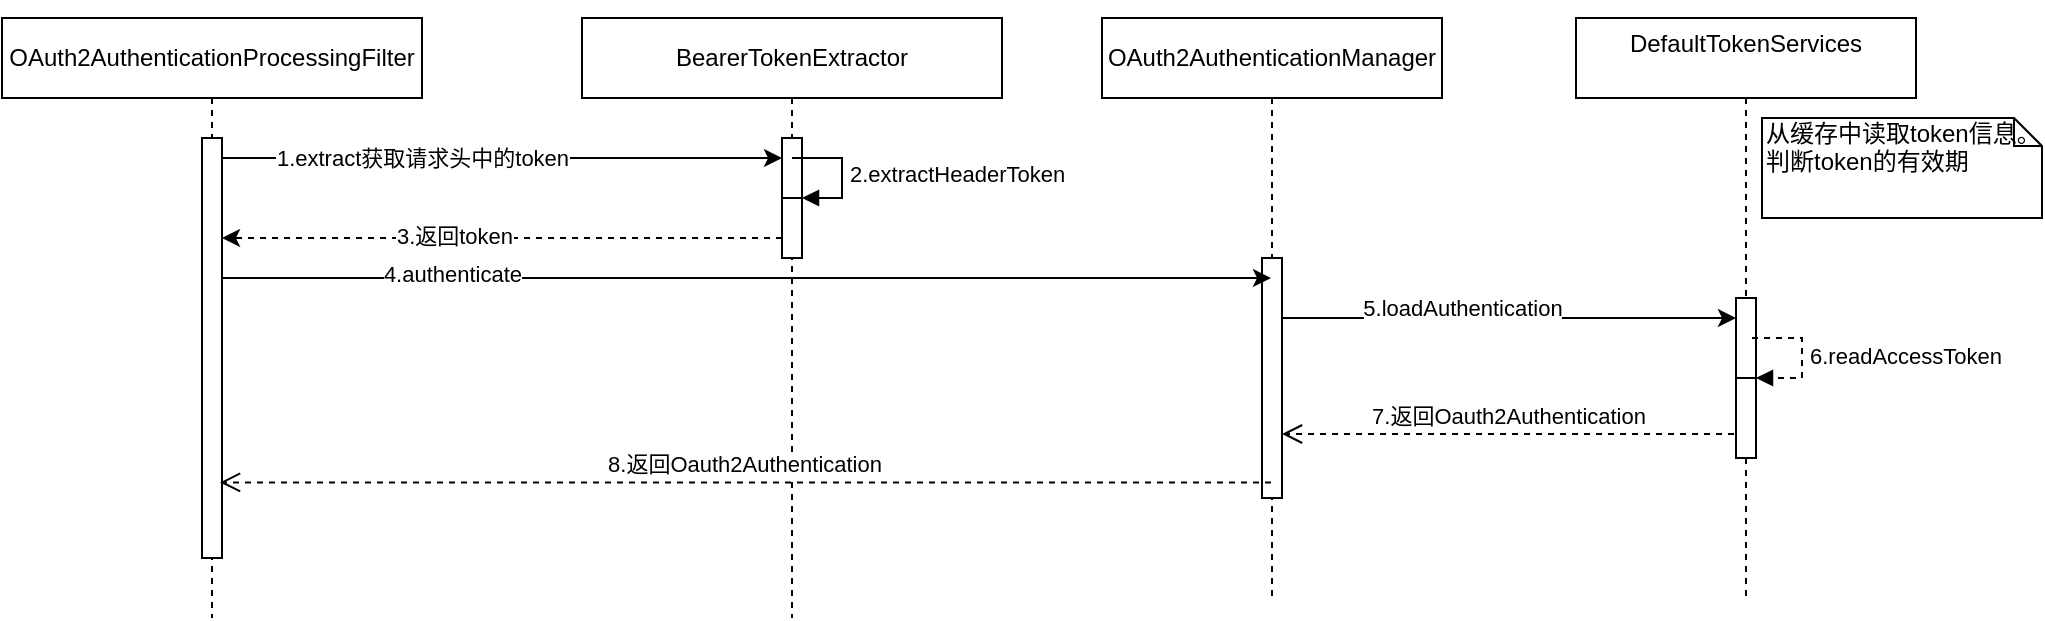 <mxfile version="13.3.0" type="device"><diagram id="qEOWoTziqLAb5VHboETY" name="Page-1"><mxGraphModel dx="1422" dy="763" grid="1" gridSize="10" guides="1" tooltips="1" connect="1" arrows="0" fold="1" page="1" pageScale="1" pageWidth="827" pageHeight="1169" math="0" shadow="0"><root><mxCell id="0"/><mxCell id="1" parent="0"/><mxCell id="0aVHMZwryq8KJK3agbEP-1" value="OAuth2AuthenticationProcessingFilter" style="shape=umlLifeline;perimeter=lifelinePerimeter;whiteSpace=wrap;html=1;container=1;collapsible=0;recursiveResize=0;outlineConnect=0;" vertex="1" parent="1"><mxGeometry x="40" y="40" width="210" height="300" as="geometry"/></mxCell><mxCell id="0aVHMZwryq8KJK3agbEP-13" value="" style="html=1;points=[];perimeter=orthogonalPerimeter;" vertex="1" parent="0aVHMZwryq8KJK3agbEP-1"><mxGeometry x="100" y="60" width="10" height="210" as="geometry"/></mxCell><mxCell id="0aVHMZwryq8KJK3agbEP-11" value="BearerTokenExtractor" style="shape=umlLifeline;perimeter=lifelinePerimeter;whiteSpace=wrap;html=1;container=1;collapsible=0;recursiveResize=0;outlineConnect=0;" vertex="1" parent="1"><mxGeometry x="330" y="40" width="210" height="300" as="geometry"/></mxCell><mxCell id="0aVHMZwryq8KJK3agbEP-14" value="" style="html=1;points=[];perimeter=orthogonalPerimeter;" vertex="1" parent="0aVHMZwryq8KJK3agbEP-11"><mxGeometry x="100" y="60" width="10" height="60" as="geometry"/></mxCell><mxCell id="0aVHMZwryq8KJK3agbEP-17" value="" style="html=1;points=[];perimeter=orthogonalPerimeter;" vertex="1" parent="0aVHMZwryq8KJK3agbEP-11"><mxGeometry x="100" y="90" width="10" height="30" as="geometry"/></mxCell><mxCell id="0aVHMZwryq8KJK3agbEP-18" value="2.extractHeaderToken" style="edgeStyle=orthogonalEdgeStyle;html=1;align=left;spacingLeft=2;endArrow=block;rounded=0;entryX=1;entryY=0;" edge="1" target="0aVHMZwryq8KJK3agbEP-17" parent="0aVHMZwryq8KJK3agbEP-11"><mxGeometry relative="1" as="geometry"><mxPoint x="105" y="70" as="sourcePoint"/><Array as="points"><mxPoint x="130" y="70"/></Array></mxGeometry></mxCell><mxCell id="0aVHMZwryq8KJK3agbEP-2" value="OAuth2AuthenticationManager" style="shape=umlLifeline;perimeter=lifelinePerimeter;whiteSpace=wrap;html=1;container=1;collapsible=0;recursiveResize=0;outlineConnect=0;" vertex="1" parent="1"><mxGeometry x="590" y="40" width="170" height="290" as="geometry"/></mxCell><mxCell id="0aVHMZwryq8KJK3agbEP-25" value="" style="html=1;points=[];perimeter=orthogonalPerimeter;" vertex="1" parent="0aVHMZwryq8KJK3agbEP-2"><mxGeometry x="80" y="120" width="10" height="120" as="geometry"/></mxCell><mxCell id="0aVHMZwryq8KJK3agbEP-5" value="&#xA;DefaultTokenServices&#xA;&#xA;" style="shape=umlLifeline;perimeter=lifelinePerimeter;whiteSpace=wrap;html=1;container=1;collapsible=0;recursiveResize=0;outlineConnect=0;" vertex="1" parent="1"><mxGeometry x="827" y="40" width="170" height="290" as="geometry"/></mxCell><mxCell id="0aVHMZwryq8KJK3agbEP-26" value="" style="html=1;points=[];perimeter=orthogonalPerimeter;" vertex="1" parent="0aVHMZwryq8KJK3agbEP-5"><mxGeometry x="80" y="140" width="10" height="80" as="geometry"/></mxCell><mxCell id="0aVHMZwryq8KJK3agbEP-30" value="" style="html=1;points=[];perimeter=orthogonalPerimeter;" vertex="1" parent="0aVHMZwryq8KJK3agbEP-5"><mxGeometry x="80" y="180" width="10" height="40" as="geometry"/></mxCell><mxCell id="0aVHMZwryq8KJK3agbEP-15" value="" style="edgeStyle=orthogonalEdgeStyle;rounded=0;orthogonalLoop=1;jettySize=auto;html=1;" edge="1" parent="1" source="0aVHMZwryq8KJK3agbEP-13" target="0aVHMZwryq8KJK3agbEP-14"><mxGeometry relative="1" as="geometry"><Array as="points"><mxPoint x="180" y="110"/><mxPoint x="180" y="110"/></Array></mxGeometry></mxCell><mxCell id="0aVHMZwryq8KJK3agbEP-16" value="1.extract获取请求头中的token" style="edgeLabel;html=1;align=center;verticalAlign=middle;resizable=0;points=[];" vertex="1" connectable="0" parent="0aVHMZwryq8KJK3agbEP-15"><mxGeometry x="-0.4" y="-2" relative="1" as="geometry"><mxPoint x="16" y="-2" as="offset"/></mxGeometry></mxCell><mxCell id="0aVHMZwryq8KJK3agbEP-20" value="" style="edgeStyle=orthogonalEdgeStyle;rounded=0;orthogonalLoop=1;jettySize=auto;html=1;dashed=1;" edge="1" parent="1" source="0aVHMZwryq8KJK3agbEP-17" target="0aVHMZwryq8KJK3agbEP-13"><mxGeometry relative="1" as="geometry"><mxPoint x="170" y="150" as="targetPoint"/><Array as="points"><mxPoint x="230" y="150"/><mxPoint x="230" y="150"/></Array></mxGeometry></mxCell><mxCell id="0aVHMZwryq8KJK3agbEP-21" value="3.返回token" style="edgeLabel;html=1;align=center;verticalAlign=middle;resizable=0;points=[];" vertex="1" connectable="0" parent="0aVHMZwryq8KJK3agbEP-20"><mxGeometry x="0.429" y="-36" relative="1" as="geometry"><mxPoint x="36" y="35" as="offset"/></mxGeometry></mxCell><mxCell id="0aVHMZwryq8KJK3agbEP-23" value="" style="edgeStyle=orthogonalEdgeStyle;rounded=0;orthogonalLoop=1;jettySize=auto;html=1;" edge="1" parent="1" source="0aVHMZwryq8KJK3agbEP-13" target="0aVHMZwryq8KJK3agbEP-2"><mxGeometry relative="1" as="geometry"><mxPoint x="620" y="170" as="targetPoint"/><Array as="points"><mxPoint x="530" y="170"/><mxPoint x="530" y="170"/></Array></mxGeometry></mxCell><mxCell id="0aVHMZwryq8KJK3agbEP-24" value="4.authenticate" style="edgeLabel;html=1;align=center;verticalAlign=middle;resizable=0;points=[];" vertex="1" connectable="0" parent="0aVHMZwryq8KJK3agbEP-23"><mxGeometry x="0.449" y="265" relative="1" as="geometry"><mxPoint x="-265" y="263" as="offset"/></mxGeometry></mxCell><mxCell id="0aVHMZwryq8KJK3agbEP-27" value="" style="edgeStyle=orthogonalEdgeStyle;rounded=0;orthogonalLoop=1;jettySize=auto;html=1;" edge="1" parent="1" source="0aVHMZwryq8KJK3agbEP-25" target="0aVHMZwryq8KJK3agbEP-26"><mxGeometry relative="1" as="geometry"><Array as="points"><mxPoint x="810" y="190"/><mxPoint x="810" y="190"/></Array></mxGeometry></mxCell><mxCell id="0aVHMZwryq8KJK3agbEP-29" value="5.loadAuthentication" style="edgeLabel;html=1;align=center;verticalAlign=middle;resizable=0;points=[];" vertex="1" connectable="0" parent="0aVHMZwryq8KJK3agbEP-27"><mxGeometry x="0.145" y="53" relative="1" as="geometry"><mxPoint x="-40" y="48" as="offset"/></mxGeometry></mxCell><mxCell id="0aVHMZwryq8KJK3agbEP-31" value="6.readAccessToken" style="edgeStyle=orthogonalEdgeStyle;html=1;align=left;spacingLeft=2;endArrow=block;rounded=0;entryX=1;entryY=0;dashed=1;" edge="1" target="0aVHMZwryq8KJK3agbEP-30" parent="1"><mxGeometry relative="1" as="geometry"><mxPoint x="915" y="200" as="sourcePoint"/><Array as="points"><mxPoint x="940" y="200"/></Array></mxGeometry></mxCell><mxCell id="0aVHMZwryq8KJK3agbEP-32" value="从缓存中读取token信息。判断token的有效期" style="shape=note;whiteSpace=wrap;html=1;size=14;verticalAlign=top;align=left;spacingTop=-6;" vertex="1" parent="1"><mxGeometry x="920" y="90" width="140" height="50" as="geometry"/></mxCell><mxCell id="0aVHMZwryq8KJK3agbEP-34" value="7.返回Oauth2Authentication" style="html=1;verticalAlign=bottom;endArrow=open;dashed=1;endSize=8;exitX=-0.1;exitY=0.725;exitDx=0;exitDy=0;exitPerimeter=0;" edge="1" parent="1"><mxGeometry relative="1" as="geometry"><mxPoint x="906" y="248" as="sourcePoint"/><mxPoint x="680" y="248" as="targetPoint"/></mxGeometry></mxCell><mxCell id="0aVHMZwryq8KJK3agbEP-40" value="8.返回Oauth2Authentication" style="html=1;verticalAlign=bottom;endArrow=open;dashed=1;endSize=8;entryX=0.9;entryY=0.82;entryDx=0;entryDy=0;entryPerimeter=0;" edge="1" parent="1" source="0aVHMZwryq8KJK3agbEP-2" target="0aVHMZwryq8KJK3agbEP-13"><mxGeometry relative="1" as="geometry"><mxPoint x="520" y="260" as="sourcePoint"/><mxPoint x="440" y="260" as="targetPoint"/></mxGeometry></mxCell></root></mxGraphModel></diagram></mxfile>